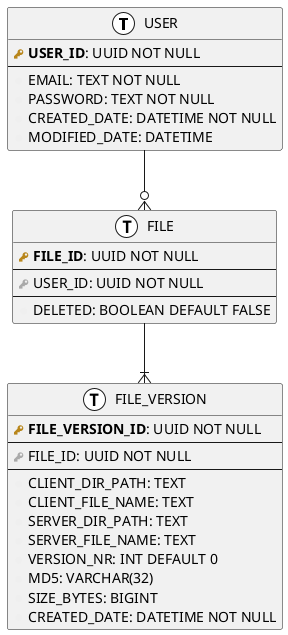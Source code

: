 @startuml "Cloud Drive - database"

!define pk(x) <b><color:#b8861b><&key></color> x</b>
!define fk(x) <color:#aaaaaa><&key></color> x
!define column(x) <color:#efefef><&media-record></color> x
!define table(x) entity x << (T, white) >>


table(USER) {
    pk(USER_ID): UUID NOT NULL
    --
    column(EMAIL): TEXT NOT NULL
    column(PASSWORD): TEXT NOT NULL
    column(CREATED_DATE): DATETIME NOT NULL
    column(MODIFIED_DATE): DATETIME
}

table(FILE) {
    pk(FILE_ID): UUID NOT NULL
    --
    fk(USER_ID): UUID NOT NULL
    --
    column(DELETED): BOOLEAN DEFAULT FALSE
}

table(FILE_VERSION) {
    pk(FILE_VERSION_ID): UUID NOT NULL
    --
    fk(FILE_ID): UUID NOT NULL
    --
    column(CLIENT_DIR_PATH): TEXT
    column(CLIENT_FILE_NAME): TEXT
    column(SERVER_DIR_PATH): TEXT
    column(SERVER_FILE_NAME): TEXT
    column(VERSION_NR): INT DEFAULT 0
    column(MD5): VARCHAR(32)
    column(SIZE_BYTES): BIGINT
    column(CREATED_DATE): DATETIME NOT NULL
}

USER --o{ FILE
FILE --|{ FILE_VERSION

@enduml
